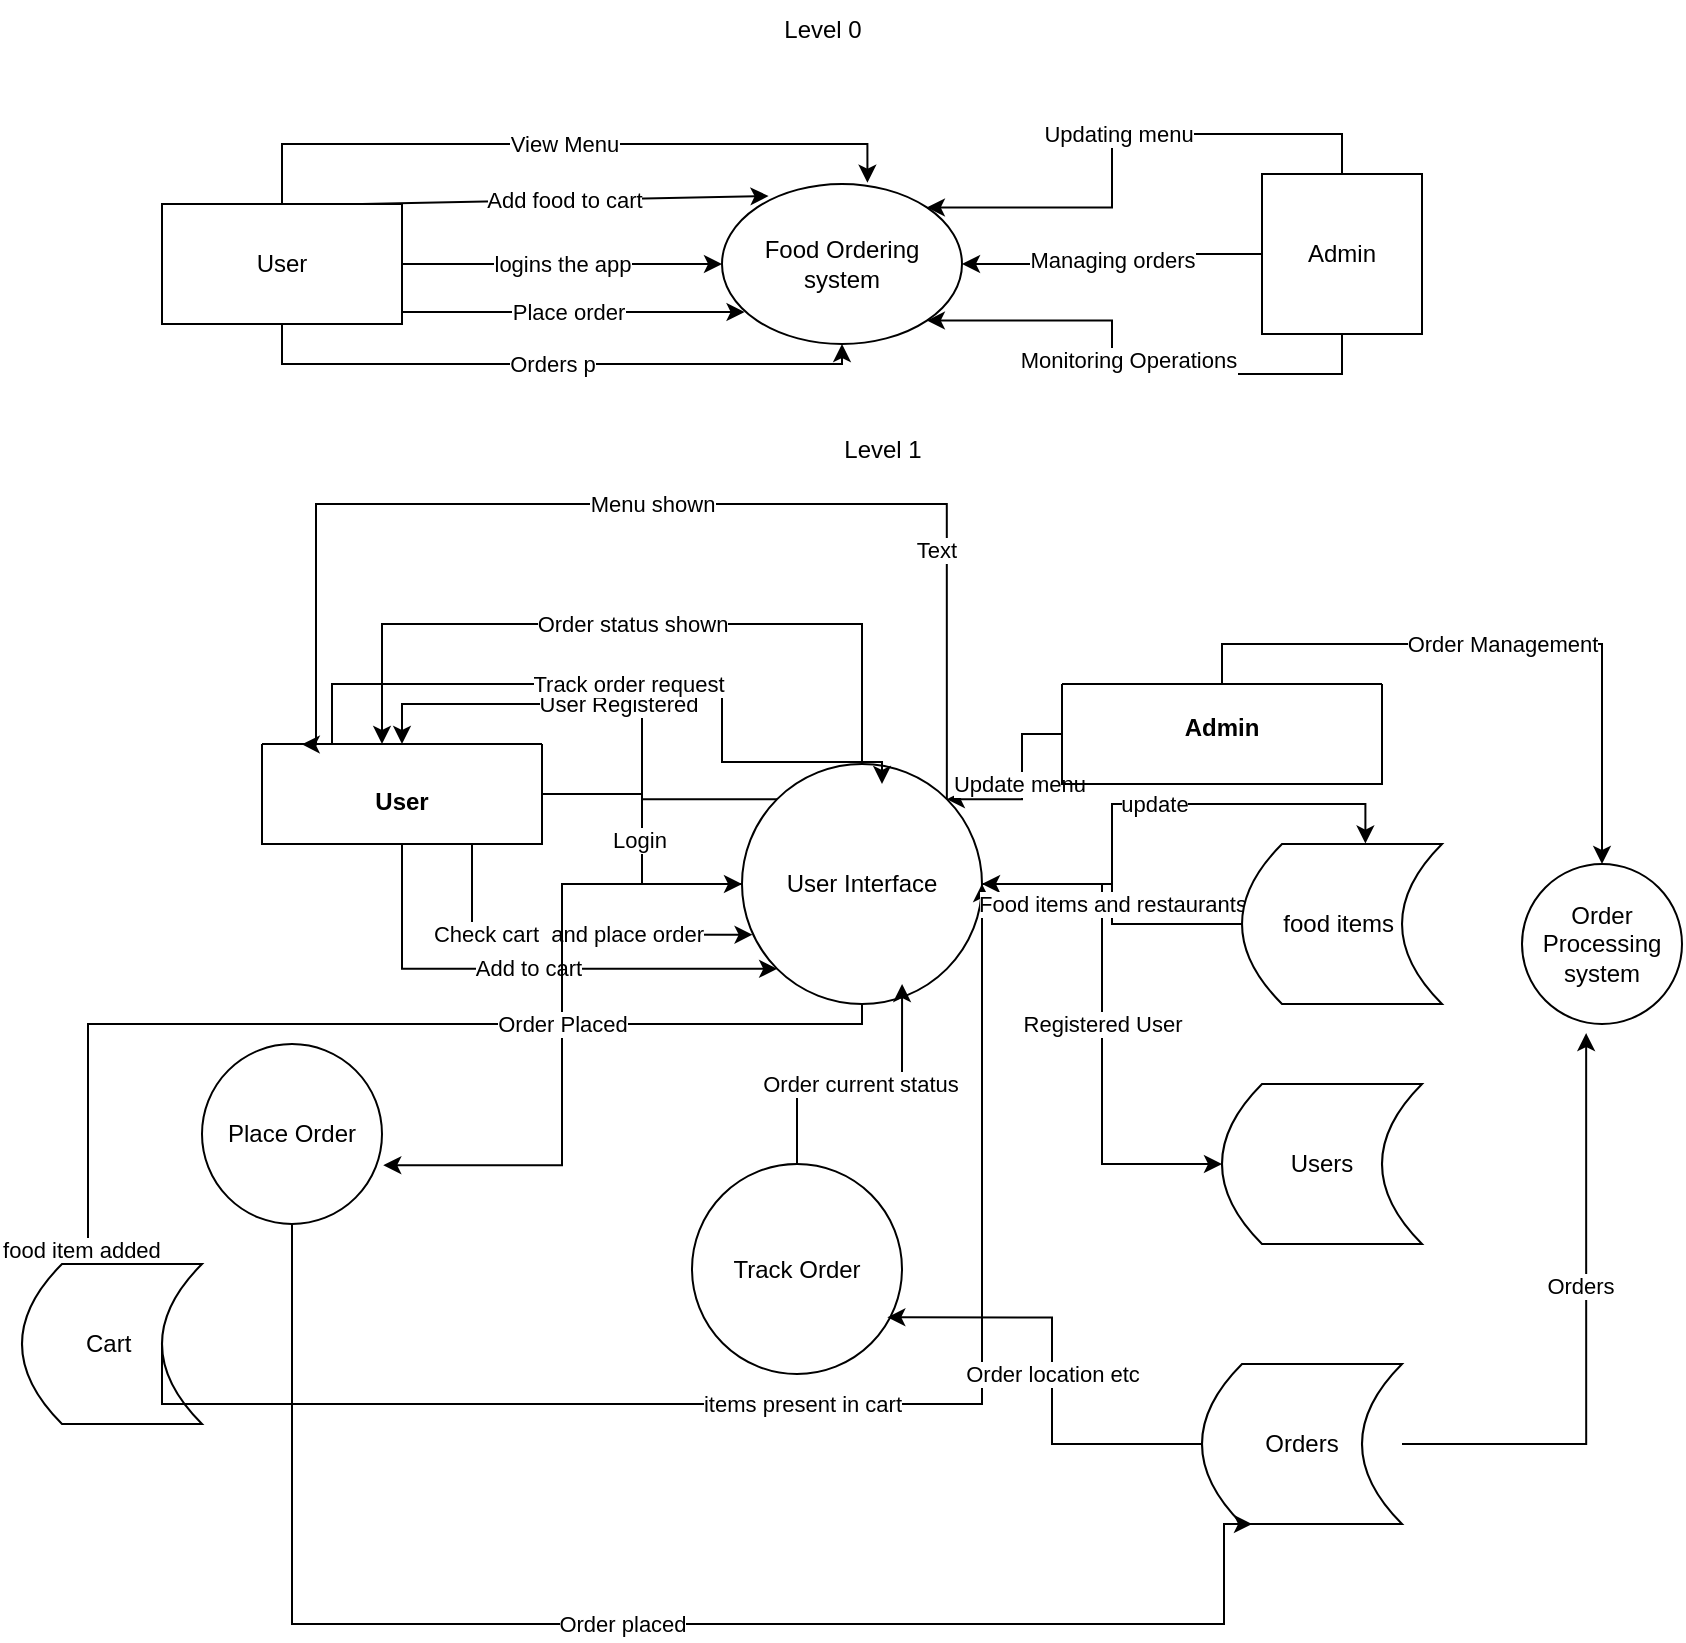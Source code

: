 <mxfile version="23.1.5" type="github">
  <diagram name="Page-1" id="EXxe8UojaJTnIZeWpY3b">
    <mxGraphModel dx="882" dy="458" grid="1" gridSize="10" guides="1" tooltips="1" connect="1" arrows="1" fold="1" page="1" pageScale="1" pageWidth="850" pageHeight="1100" math="0" shadow="0">
      <root>
        <mxCell id="0" />
        <mxCell id="1" parent="0" />
        <mxCell id="yMxW7oEQjTT6U8lhfY3i-21" value="Orders p" style="edgeStyle=orthogonalEdgeStyle;rounded=0;orthogonalLoop=1;jettySize=auto;html=1;exitX=0.5;exitY=1;exitDx=0;exitDy=0;entryX=0.5;entryY=1;entryDx=0;entryDy=0;" edge="1" parent="1" source="yMxW7oEQjTT6U8lhfY3i-2" target="yMxW7oEQjTT6U8lhfY3i-3">
          <mxGeometry relative="1" as="geometry" />
        </mxCell>
        <mxCell id="yMxW7oEQjTT6U8lhfY3i-2" value="User" style="rounded=0;whiteSpace=wrap;html=1;" vertex="1" parent="1">
          <mxGeometry x="80" y="140" width="120" height="60" as="geometry" />
        </mxCell>
        <mxCell id="yMxW7oEQjTT6U8lhfY3i-3" value="Food Ordering system" style="ellipse;whiteSpace=wrap;html=1;" vertex="1" parent="1">
          <mxGeometry x="360" y="130" width="120" height="80" as="geometry" />
        </mxCell>
        <mxCell id="yMxW7oEQjTT6U8lhfY3i-5" value="logins the app" style="endArrow=classic;html=1;rounded=0;exitX=1;exitY=0.5;exitDx=0;exitDy=0;" edge="1" parent="1" source="yMxW7oEQjTT6U8lhfY3i-2" target="yMxW7oEQjTT6U8lhfY3i-3">
          <mxGeometry width="50" height="50" relative="1" as="geometry">
            <mxPoint x="190" y="140" as="sourcePoint" />
            <mxPoint x="240" y="90" as="targetPoint" />
          </mxGeometry>
        </mxCell>
        <mxCell id="yMxW7oEQjTT6U8lhfY3i-6" value="Add food to cart" style="endArrow=classic;html=1;rounded=0;entryX=0.194;entryY=0.075;entryDx=0;entryDy=0;entryPerimeter=0;" edge="1" parent="1" target="yMxW7oEQjTT6U8lhfY3i-3">
          <mxGeometry width="50" height="50" relative="1" as="geometry">
            <mxPoint x="180" y="140" as="sourcePoint" />
            <mxPoint x="230" y="90" as="targetPoint" />
          </mxGeometry>
        </mxCell>
        <mxCell id="yMxW7oEQjTT6U8lhfY3i-8" value="Place order" style="endArrow=classic;html=1;rounded=0;exitX=1;exitY=1;exitDx=0;exitDy=0;entryX=0.094;entryY=0.8;entryDx=0;entryDy=0;entryPerimeter=0;" edge="1" parent="1" source="yMxW7oEQjTT6U8lhfY3i-2" target="yMxW7oEQjTT6U8lhfY3i-3">
          <mxGeometry width="50" height="50" relative="1" as="geometry">
            <mxPoint x="380" y="240" as="sourcePoint" />
            <mxPoint x="430" y="190" as="targetPoint" />
            <Array as="points">
              <mxPoint x="200" y="194" />
            </Array>
          </mxGeometry>
        </mxCell>
        <mxCell id="yMxW7oEQjTT6U8lhfY3i-15" value="View Menu" style="edgeStyle=orthogonalEdgeStyle;rounded=0;orthogonalLoop=1;jettySize=auto;html=1;exitX=0.5;exitY=0;exitDx=0;exitDy=0;entryX=0.606;entryY=-0.008;entryDx=0;entryDy=0;entryPerimeter=0;" edge="1" parent="1" source="yMxW7oEQjTT6U8lhfY3i-2" target="yMxW7oEQjTT6U8lhfY3i-3">
          <mxGeometry relative="1" as="geometry" />
        </mxCell>
        <mxCell id="yMxW7oEQjTT6U8lhfY3i-44" value="Managing orders" style="edgeStyle=orthogonalEdgeStyle;rounded=0;orthogonalLoop=1;jettySize=auto;html=1;exitX=0;exitY=0.5;exitDx=0;exitDy=0;entryX=1;entryY=0.5;entryDx=0;entryDy=0;" edge="1" parent="1" source="yMxW7oEQjTT6U8lhfY3i-43" target="yMxW7oEQjTT6U8lhfY3i-3">
          <mxGeometry relative="1" as="geometry" />
        </mxCell>
        <mxCell id="yMxW7oEQjTT6U8lhfY3i-45" value="Updating menu" style="edgeStyle=orthogonalEdgeStyle;rounded=0;orthogonalLoop=1;jettySize=auto;html=1;exitX=0.5;exitY=0;exitDx=0;exitDy=0;entryX=1;entryY=0;entryDx=0;entryDy=0;" edge="1" parent="1" source="yMxW7oEQjTT6U8lhfY3i-43" target="yMxW7oEQjTT6U8lhfY3i-3">
          <mxGeometry relative="1" as="geometry" />
        </mxCell>
        <mxCell id="yMxW7oEQjTT6U8lhfY3i-46" value="Monitoring Operations&lt;div&gt;&lt;br/&gt;&lt;/div&gt;" style="edgeStyle=orthogonalEdgeStyle;rounded=0;orthogonalLoop=1;jettySize=auto;html=1;exitX=0.5;exitY=1;exitDx=0;exitDy=0;entryX=1;entryY=1;entryDx=0;entryDy=0;" edge="1" parent="1" source="yMxW7oEQjTT6U8lhfY3i-43" target="yMxW7oEQjTT6U8lhfY3i-3">
          <mxGeometry relative="1" as="geometry" />
        </mxCell>
        <mxCell id="yMxW7oEQjTT6U8lhfY3i-43" value="Admin" style="whiteSpace=wrap;html=1;aspect=fixed;" vertex="1" parent="1">
          <mxGeometry x="630" y="125" width="80" height="80" as="geometry" />
        </mxCell>
        <mxCell id="yMxW7oEQjTT6U8lhfY3i-47" value="Level 0" style="text;html=1;align=center;verticalAlign=middle;resizable=0;points=[];autosize=1;strokeColor=none;fillColor=none;" vertex="1" parent="1">
          <mxGeometry x="380" y="38" width="60" height="30" as="geometry" />
        </mxCell>
        <mxCell id="yMxW7oEQjTT6U8lhfY3i-49" value="Level 1&lt;div&gt;&lt;br/&gt;&lt;/div&gt;" style="text;html=1;align=center;verticalAlign=middle;resizable=0;points=[];autosize=1;strokeColor=none;fillColor=none;" vertex="1" parent="1">
          <mxGeometry x="410" y="250" width="60" height="40" as="geometry" />
        </mxCell>
        <mxCell id="yMxW7oEQjTT6U8lhfY3i-59" value="Login&amp;nbsp;" style="edgeStyle=orthogonalEdgeStyle;rounded=0;orthogonalLoop=1;jettySize=auto;html=1;" edge="1" parent="1" source="yMxW7oEQjTT6U8lhfY3i-50" target="yMxW7oEQjTT6U8lhfY3i-57">
          <mxGeometry relative="1" as="geometry" />
        </mxCell>
        <mxCell id="yMxW7oEQjTT6U8lhfY3i-65" value="Add to cart" style="edgeStyle=orthogonalEdgeStyle;rounded=0;orthogonalLoop=1;jettySize=auto;html=1;exitX=0.5;exitY=1;exitDx=0;exitDy=0;entryX=0;entryY=1;entryDx=0;entryDy=0;" edge="1" parent="1" source="yMxW7oEQjTT6U8lhfY3i-50" target="yMxW7oEQjTT6U8lhfY3i-57">
          <mxGeometry relative="1" as="geometry" />
        </mxCell>
        <mxCell id="yMxW7oEQjTT6U8lhfY3i-50" value="&#xa;&#xa;&#xa;&#xa;User" style="swimlane;startSize=0;" vertex="1" parent="1">
          <mxGeometry x="130" y="410" width="140" height="50" as="geometry">
            <mxRectangle x="130" y="410" width="50" height="40" as="alternateBounds" />
          </mxGeometry>
        </mxCell>
        <mxCell id="yMxW7oEQjTT6U8lhfY3i-82" value="Update menu&amp;nbsp;" style="edgeStyle=orthogonalEdgeStyle;rounded=0;orthogonalLoop=1;jettySize=auto;html=1;exitX=0;exitY=0.5;exitDx=0;exitDy=0;entryX=1;entryY=0;entryDx=0;entryDy=0;" edge="1" parent="1" source="yMxW7oEQjTT6U8lhfY3i-53" target="yMxW7oEQjTT6U8lhfY3i-57">
          <mxGeometry relative="1" as="geometry" />
        </mxCell>
        <mxCell id="yMxW7oEQjTT6U8lhfY3i-87" value="Order Management" style="edgeStyle=orthogonalEdgeStyle;rounded=0;orthogonalLoop=1;jettySize=auto;html=1;exitX=0.5;exitY=0;exitDx=0;exitDy=0;entryX=0.5;entryY=0;entryDx=0;entryDy=0;" edge="1" parent="1" source="yMxW7oEQjTT6U8lhfY3i-53" target="yMxW7oEQjTT6U8lhfY3i-84">
          <mxGeometry relative="1" as="geometry" />
        </mxCell>
        <mxCell id="yMxW7oEQjTT6U8lhfY3i-53" value="&#xa;&#xa;&#xa;Admin" style="swimlane;startSize=0;" vertex="1" parent="1">
          <mxGeometry x="530" y="380" width="160" height="50" as="geometry" />
        </mxCell>
        <mxCell id="yMxW7oEQjTT6U8lhfY3i-55" value="Track Order" style="ellipse;whiteSpace=wrap;html=1;aspect=fixed;" vertex="1" parent="1">
          <mxGeometry x="345" y="620" width="105" height="105" as="geometry" />
        </mxCell>
        <mxCell id="yMxW7oEQjTT6U8lhfY3i-56" value="Place Order" style="ellipse;whiteSpace=wrap;html=1;aspect=fixed;" vertex="1" parent="1">
          <mxGeometry x="100" y="560" width="90" height="90" as="geometry" />
        </mxCell>
        <mxCell id="yMxW7oEQjTT6U8lhfY3i-60" value="User Registered" style="edgeStyle=orthogonalEdgeStyle;rounded=0;orthogonalLoop=1;jettySize=auto;html=1;exitX=0;exitY=0;exitDx=0;exitDy=0;entryX=0.5;entryY=0;entryDx=0;entryDy=0;" edge="1" parent="1" source="yMxW7oEQjTT6U8lhfY3i-57" target="yMxW7oEQjTT6U8lhfY3i-50">
          <mxGeometry relative="1" as="geometry" />
        </mxCell>
        <mxCell id="yMxW7oEQjTT6U8lhfY3i-62" value="Registered User" style="edgeStyle=orthogonalEdgeStyle;rounded=0;orthogonalLoop=1;jettySize=auto;html=1;entryX=0;entryY=0.5;entryDx=0;entryDy=0;" edge="1" parent="1" source="yMxW7oEQjTT6U8lhfY3i-57" target="yMxW7oEQjTT6U8lhfY3i-61">
          <mxGeometry relative="1" as="geometry" />
        </mxCell>
        <mxCell id="yMxW7oEQjTT6U8lhfY3i-67" style="edgeStyle=orthogonalEdgeStyle;rounded=0;orthogonalLoop=1;jettySize=auto;html=1;exitX=0.5;exitY=1;exitDx=0;exitDy=0;entryX=0.327;entryY=-0.083;entryDx=0;entryDy=0;entryPerimeter=0;" edge="1" parent="1" source="yMxW7oEQjTT6U8lhfY3i-57" target="yMxW7oEQjTT6U8lhfY3i-63">
          <mxGeometry relative="1" as="geometry">
            <mxPoint x="70" y="770" as="targetPoint" />
            <Array as="points">
              <mxPoint x="430" y="550" />
              <mxPoint x="43" y="550" />
            </Array>
          </mxGeometry>
        </mxCell>
        <mxCell id="yMxW7oEQjTT6U8lhfY3i-68" value="food item added&amp;nbsp;" style="edgeLabel;html=1;align=center;verticalAlign=middle;resizable=0;points=[];" vertex="1" connectable="0" parent="yMxW7oEQjTT6U8lhfY3i-67">
          <mxGeometry x="0.996" y="-1" relative="1" as="geometry">
            <mxPoint as="offset" />
          </mxGeometry>
        </mxCell>
        <mxCell id="yMxW7oEQjTT6U8lhfY3i-78" value="Order status shown" style="edgeStyle=orthogonalEdgeStyle;rounded=0;orthogonalLoop=1;jettySize=auto;html=1;" edge="1" parent="1" source="yMxW7oEQjTT6U8lhfY3i-57" target="yMxW7oEQjTT6U8lhfY3i-50">
          <mxGeometry relative="1" as="geometry">
            <Array as="points">
              <mxPoint x="430" y="350" />
              <mxPoint x="190" y="350" />
            </Array>
          </mxGeometry>
        </mxCell>
        <mxCell id="yMxW7oEQjTT6U8lhfY3i-57" value="User Interface" style="ellipse;whiteSpace=wrap;html=1;aspect=fixed;" vertex="1" parent="1">
          <mxGeometry x="370" y="420" width="120" height="120" as="geometry" />
        </mxCell>
        <mxCell id="yMxW7oEQjTT6U8lhfY3i-61" value="Users" style="shape=dataStorage;whiteSpace=wrap;html=1;fixedSize=1;" vertex="1" parent="1">
          <mxGeometry x="610" y="580" width="100" height="80" as="geometry" />
        </mxCell>
        <mxCell id="yMxW7oEQjTT6U8lhfY3i-63" value="Cart&amp;nbsp;" style="shape=dataStorage;whiteSpace=wrap;html=1;fixedSize=1;" vertex="1" parent="1">
          <mxGeometry x="10" y="670" width="90" height="80" as="geometry" />
        </mxCell>
        <mxCell id="yMxW7oEQjTT6U8lhfY3i-69" value="Check cart&amp;nbsp; and place order" style="edgeStyle=orthogonalEdgeStyle;rounded=0;orthogonalLoop=1;jettySize=auto;html=1;exitX=0.75;exitY=1;exitDx=0;exitDy=0;entryX=0.044;entryY=0.711;entryDx=0;entryDy=0;entryPerimeter=0;" edge="1" parent="1" source="yMxW7oEQjTT6U8lhfY3i-50" target="yMxW7oEQjTT6U8lhfY3i-57">
          <mxGeometry relative="1" as="geometry" />
        </mxCell>
        <mxCell id="yMxW7oEQjTT6U8lhfY3i-70" value="Order Placed" style="edgeStyle=orthogonalEdgeStyle;rounded=0;orthogonalLoop=1;jettySize=auto;html=1;entryX=1.007;entryY=0.673;entryDx=0;entryDy=0;entryPerimeter=0;" edge="1" parent="1" source="yMxW7oEQjTT6U8lhfY3i-57" target="yMxW7oEQjTT6U8lhfY3i-56">
          <mxGeometry relative="1" as="geometry" />
        </mxCell>
        <mxCell id="yMxW7oEQjTT6U8lhfY3i-71" value="items present in cart" style="edgeStyle=orthogonalEdgeStyle;rounded=0;orthogonalLoop=1;jettySize=auto;html=1;" edge="1" parent="1" target="yMxW7oEQjTT6U8lhfY3i-57">
          <mxGeometry relative="1" as="geometry">
            <mxPoint x="80" y="710" as="sourcePoint" />
            <mxPoint x="378.68" y="533.28" as="targetPoint" />
            <Array as="points">
              <mxPoint x="80" y="740" />
              <mxPoint x="490" y="740" />
            </Array>
          </mxGeometry>
        </mxCell>
        <mxCell id="yMxW7oEQjTT6U8lhfY3i-73" value="Food items and restaurants" style="edgeStyle=orthogonalEdgeStyle;rounded=0;orthogonalLoop=1;jettySize=auto;html=1;" edge="1" parent="1" source="yMxW7oEQjTT6U8lhfY3i-72" target="yMxW7oEQjTT6U8lhfY3i-57">
          <mxGeometry relative="1" as="geometry" />
        </mxCell>
        <mxCell id="yMxW7oEQjTT6U8lhfY3i-72" value="food items&amp;nbsp;" style="shape=dataStorage;whiteSpace=wrap;html=1;fixedSize=1;" vertex="1" parent="1">
          <mxGeometry x="620" y="460" width="100" height="80" as="geometry" />
        </mxCell>
        <mxCell id="yMxW7oEQjTT6U8lhfY3i-74" value="Track order request" style="edgeStyle=orthogonalEdgeStyle;rounded=0;orthogonalLoop=1;jettySize=auto;html=1;exitX=0.25;exitY=0;exitDx=0;exitDy=0;" edge="1" parent="1" source="yMxW7oEQjTT6U8lhfY3i-50">
          <mxGeometry relative="1" as="geometry">
            <mxPoint x="440" y="430" as="targetPoint" />
            <Array as="points">
              <mxPoint x="165" y="380" />
              <mxPoint x="360" y="380" />
              <mxPoint x="360" y="419" />
            </Array>
          </mxGeometry>
        </mxCell>
        <mxCell id="yMxW7oEQjTT6U8lhfY3i-75" value="Orders" style="shape=dataStorage;whiteSpace=wrap;html=1;fixedSize=1;" vertex="1" parent="1">
          <mxGeometry x="600" y="720" width="100" height="80" as="geometry" />
        </mxCell>
        <mxCell id="yMxW7oEQjTT6U8lhfY3i-76" value="Order location etc" style="edgeStyle=orthogonalEdgeStyle;rounded=0;orthogonalLoop=1;jettySize=auto;html=1;entryX=0.93;entryY=0.73;entryDx=0;entryDy=0;entryPerimeter=0;" edge="1" parent="1" source="yMxW7oEQjTT6U8lhfY3i-75" target="yMxW7oEQjTT6U8lhfY3i-55">
          <mxGeometry relative="1" as="geometry" />
        </mxCell>
        <mxCell id="yMxW7oEQjTT6U8lhfY3i-77" value="Order current status" style="edgeStyle=orthogonalEdgeStyle;rounded=0;orthogonalLoop=1;jettySize=auto;html=1;entryX=0.667;entryY=0.917;entryDx=0;entryDy=0;entryPerimeter=0;" edge="1" parent="1" source="yMxW7oEQjTT6U8lhfY3i-55" target="yMxW7oEQjTT6U8lhfY3i-57">
          <mxGeometry relative="1" as="geometry" />
        </mxCell>
        <mxCell id="yMxW7oEQjTT6U8lhfY3i-79" value="Order placed" style="edgeStyle=orthogonalEdgeStyle;rounded=0;orthogonalLoop=1;jettySize=auto;html=1;entryX=0.25;entryY=1;entryDx=0;entryDy=0;" edge="1" parent="1" source="yMxW7oEQjTT6U8lhfY3i-56" target="yMxW7oEQjTT6U8lhfY3i-75">
          <mxGeometry relative="1" as="geometry">
            <Array as="points">
              <mxPoint x="145" y="850" />
              <mxPoint x="611" y="850" />
              <mxPoint x="611" y="800" />
            </Array>
          </mxGeometry>
        </mxCell>
        <mxCell id="yMxW7oEQjTT6U8lhfY3i-80" value="Menu shown" style="edgeStyle=orthogonalEdgeStyle;rounded=0;orthogonalLoop=1;jettySize=auto;html=1;exitX=1;exitY=0;exitDx=0;exitDy=0;entryX=0.142;entryY=0.003;entryDx=0;entryDy=0;entryPerimeter=0;" edge="1" parent="1" source="yMxW7oEQjTT6U8lhfY3i-57" target="yMxW7oEQjTT6U8lhfY3i-50">
          <mxGeometry relative="1" as="geometry">
            <Array as="points">
              <mxPoint x="472" y="290" />
              <mxPoint x="157" y="290" />
              <mxPoint x="157" y="410" />
            </Array>
          </mxGeometry>
        </mxCell>
        <mxCell id="yMxW7oEQjTT6U8lhfY3i-81" value="Text" style="edgeLabel;html=1;align=center;verticalAlign=middle;resizable=0;points=[];" vertex="1" connectable="0" parent="yMxW7oEQjTT6U8lhfY3i-80">
          <mxGeometry x="-0.579" y="6" relative="1" as="geometry">
            <mxPoint as="offset" />
          </mxGeometry>
        </mxCell>
        <mxCell id="yMxW7oEQjTT6U8lhfY3i-83" value="update" style="edgeStyle=orthogonalEdgeStyle;rounded=0;orthogonalLoop=1;jettySize=auto;html=1;entryX=0.617;entryY=-0.003;entryDx=0;entryDy=0;entryPerimeter=0;" edge="1" parent="1" source="yMxW7oEQjTT6U8lhfY3i-57" target="yMxW7oEQjTT6U8lhfY3i-72">
          <mxGeometry relative="1" as="geometry" />
        </mxCell>
        <mxCell id="yMxW7oEQjTT6U8lhfY3i-84" value="Order Processing system" style="ellipse;whiteSpace=wrap;html=1;aspect=fixed;" vertex="1" parent="1">
          <mxGeometry x="760" y="470" width="80" height="80" as="geometry" />
        </mxCell>
        <mxCell id="yMxW7oEQjTT6U8lhfY3i-85" style="edgeStyle=orthogonalEdgeStyle;rounded=0;orthogonalLoop=1;jettySize=auto;html=1;entryX=0.401;entryY=1.057;entryDx=0;entryDy=0;entryPerimeter=0;" edge="1" parent="1" source="yMxW7oEQjTT6U8lhfY3i-75" target="yMxW7oEQjTT6U8lhfY3i-84">
          <mxGeometry relative="1" as="geometry" />
        </mxCell>
        <mxCell id="yMxW7oEQjTT6U8lhfY3i-86" value="Orders" style="edgeLabel;html=1;align=center;verticalAlign=middle;resizable=0;points=[];" vertex="1" connectable="0" parent="yMxW7oEQjTT6U8lhfY3i-85">
          <mxGeometry x="0.148" y="3" relative="1" as="geometry">
            <mxPoint as="offset" />
          </mxGeometry>
        </mxCell>
      </root>
    </mxGraphModel>
  </diagram>
</mxfile>
